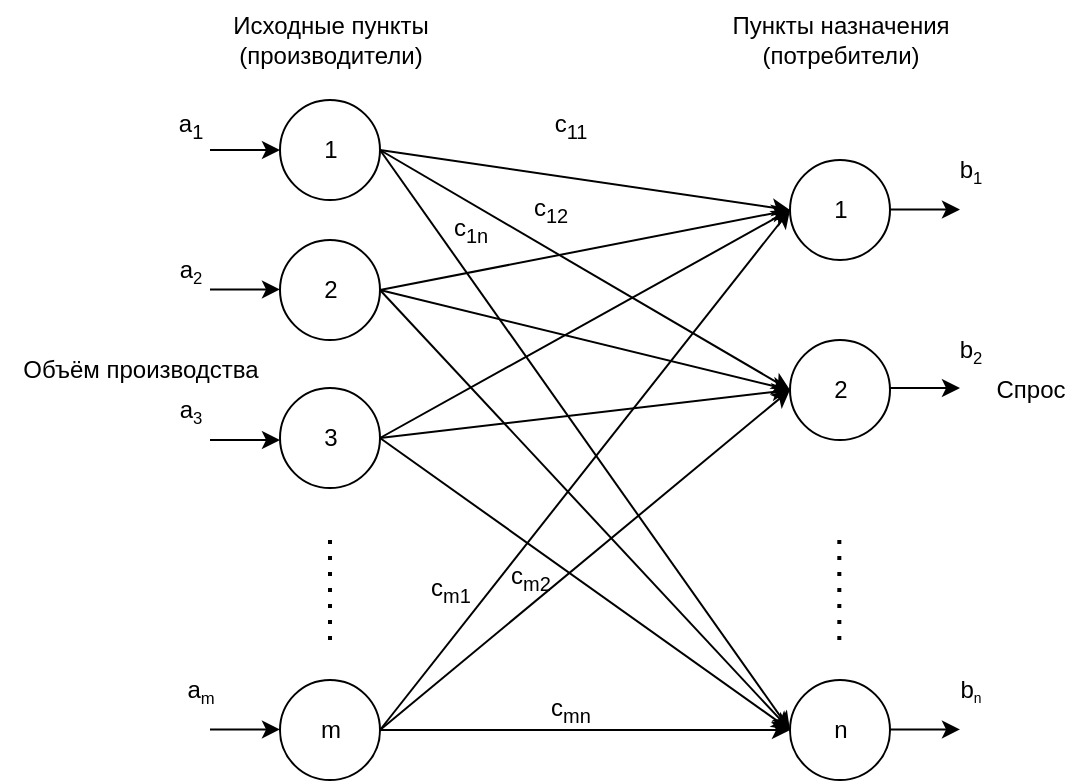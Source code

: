 <mxfile version="25.0.3">
  <diagram name="Страница — 1" id="2kTKl8VSh-JuEA93RFjC">
    <mxGraphModel dx="1233" dy="752" grid="1" gridSize="10" guides="1" tooltips="1" connect="1" arrows="1" fold="1" page="1" pageScale="1" pageWidth="1169" pageHeight="827" math="0" shadow="0">
      <root>
        <mxCell id="0" />
        <mxCell id="1" parent="0" />
        <mxCell id="vYSny2LerAcYpcA88qCh-3" value="" style="ellipse;whiteSpace=wrap;html=1;aspect=fixed;" parent="1" vertex="1">
          <mxGeometry x="295" y="190" width="50" height="50" as="geometry" />
        </mxCell>
        <mxCell id="vYSny2LerAcYpcA88qCh-4" value="" style="ellipse;whiteSpace=wrap;html=1;aspect=fixed;" parent="1" vertex="1">
          <mxGeometry x="295" y="260" width="50" height="50" as="geometry" />
        </mxCell>
        <mxCell id="vYSny2LerAcYpcA88qCh-5" value="" style="ellipse;whiteSpace=wrap;html=1;aspect=fixed;" parent="1" vertex="1">
          <mxGeometry x="295" y="334" width="50" height="50" as="geometry" />
        </mxCell>
        <mxCell id="vYSny2LerAcYpcA88qCh-7" value="" style="ellipse;whiteSpace=wrap;html=1;aspect=fixed;" parent="1" vertex="1">
          <mxGeometry x="550" y="220" width="50" height="50" as="geometry" />
        </mxCell>
        <mxCell id="vYSny2LerAcYpcA88qCh-10" value="" style="endArrow=none;dashed=1;html=1;dashPattern=1 3;strokeWidth=2;rounded=0;" parent="1" edge="1">
          <mxGeometry width="50" height="50" relative="1" as="geometry">
            <mxPoint x="320" y="460" as="sourcePoint" />
            <mxPoint x="320" y="410" as="targetPoint" />
          </mxGeometry>
        </mxCell>
        <mxCell id="vYSny2LerAcYpcA88qCh-11" value="" style="ellipse;whiteSpace=wrap;html=1;aspect=fixed;" parent="1" vertex="1">
          <mxGeometry x="295" y="480" width="50" height="50" as="geometry" />
        </mxCell>
        <mxCell id="vYSny2LerAcYpcA88qCh-12" value="" style="ellipse;whiteSpace=wrap;html=1;aspect=fixed;" parent="1" vertex="1">
          <mxGeometry x="550" y="480" width="50" height="50" as="geometry" />
        </mxCell>
        <mxCell id="vYSny2LerAcYpcA88qCh-13" value="" style="endArrow=none;dashed=1;html=1;dashPattern=1 3;strokeWidth=2;rounded=0;" parent="1" edge="1">
          <mxGeometry width="50" height="50" relative="1" as="geometry">
            <mxPoint x="574.66" y="460" as="sourcePoint" />
            <mxPoint x="574.66" y="410" as="targetPoint" />
          </mxGeometry>
        </mxCell>
        <mxCell id="vYSny2LerAcYpcA88qCh-15" value="" style="ellipse;whiteSpace=wrap;html=1;aspect=fixed;" parent="1" vertex="1">
          <mxGeometry x="550" y="310" width="50" height="50" as="geometry" />
        </mxCell>
        <mxCell id="vYSny2LerAcYpcA88qCh-16" value="" style="endArrow=classic;html=1;rounded=0;exitX=1;exitY=0.5;exitDx=0;exitDy=0;entryX=0;entryY=0.5;entryDx=0;entryDy=0;" parent="1" source="vYSny2LerAcYpcA88qCh-3" target="vYSny2LerAcYpcA88qCh-7" edge="1">
          <mxGeometry width="50" height="50" relative="1" as="geometry">
            <mxPoint x="450" y="430" as="sourcePoint" />
            <mxPoint x="500" y="380" as="targetPoint" />
          </mxGeometry>
        </mxCell>
        <mxCell id="vYSny2LerAcYpcA88qCh-17" value="" style="endArrow=classic;html=1;rounded=0;entryX=0;entryY=0.5;entryDx=0;entryDy=0;" parent="1" target="vYSny2LerAcYpcA88qCh-7" edge="1">
          <mxGeometry width="50" height="50" relative="1" as="geometry">
            <mxPoint x="345" y="285" as="sourcePoint" />
            <mxPoint x="560" y="255" as="targetPoint" />
          </mxGeometry>
        </mxCell>
        <mxCell id="vYSny2LerAcYpcA88qCh-18" value="" style="endArrow=classic;html=1;rounded=0;exitX=1;exitY=0.5;exitDx=0;exitDy=0;entryX=0;entryY=0.5;entryDx=0;entryDy=0;" parent="1" source="vYSny2LerAcYpcA88qCh-5" target="vYSny2LerAcYpcA88qCh-7" edge="1">
          <mxGeometry width="50" height="50" relative="1" as="geometry">
            <mxPoint x="365" y="235" as="sourcePoint" />
            <mxPoint x="570" y="265" as="targetPoint" />
          </mxGeometry>
        </mxCell>
        <mxCell id="vYSny2LerAcYpcA88qCh-19" value="" style="endArrow=classic;html=1;rounded=0;exitX=1;exitY=0.5;exitDx=0;exitDy=0;entryX=0;entryY=0.5;entryDx=0;entryDy=0;" parent="1" source="vYSny2LerAcYpcA88qCh-11" target="vYSny2LerAcYpcA88qCh-7" edge="1">
          <mxGeometry width="50" height="50" relative="1" as="geometry">
            <mxPoint x="375" y="245" as="sourcePoint" />
            <mxPoint x="580" y="275" as="targetPoint" />
          </mxGeometry>
        </mxCell>
        <mxCell id="vYSny2LerAcYpcA88qCh-21" value="" style="endArrow=classic;html=1;rounded=0;exitX=1;exitY=0.5;exitDx=0;exitDy=0;entryX=0;entryY=0.5;entryDx=0;entryDy=0;" parent="1" source="vYSny2LerAcYpcA88qCh-4" target="vYSny2LerAcYpcA88qCh-15" edge="1">
          <mxGeometry width="50" height="50" relative="1" as="geometry">
            <mxPoint x="355" y="225" as="sourcePoint" />
            <mxPoint x="560" y="255" as="targetPoint" />
          </mxGeometry>
        </mxCell>
        <mxCell id="vYSny2LerAcYpcA88qCh-22" value="" style="endArrow=classic;html=1;rounded=0;exitX=1;exitY=0.5;exitDx=0;exitDy=0;entryX=0;entryY=0.5;entryDx=0;entryDy=0;" parent="1" source="vYSny2LerAcYpcA88qCh-3" target="vYSny2LerAcYpcA88qCh-15" edge="1">
          <mxGeometry width="50" height="50" relative="1" as="geometry">
            <mxPoint x="355" y="295" as="sourcePoint" />
            <mxPoint x="560" y="255" as="targetPoint" />
          </mxGeometry>
        </mxCell>
        <mxCell id="vYSny2LerAcYpcA88qCh-23" value="" style="endArrow=classic;html=1;rounded=0;exitX=1;exitY=0.5;exitDx=0;exitDy=0;entryX=0;entryY=0.5;entryDx=0;entryDy=0;" parent="1" source="vYSny2LerAcYpcA88qCh-5" target="vYSny2LerAcYpcA88qCh-15" edge="1">
          <mxGeometry width="50" height="50" relative="1" as="geometry">
            <mxPoint x="355" y="369" as="sourcePoint" />
            <mxPoint x="560" y="255" as="targetPoint" />
          </mxGeometry>
        </mxCell>
        <mxCell id="vYSny2LerAcYpcA88qCh-24" value="" style="endArrow=classic;html=1;rounded=0;exitX=1;exitY=0.5;exitDx=0;exitDy=0;entryX=0;entryY=0.5;entryDx=0;entryDy=0;" parent="1" source="vYSny2LerAcYpcA88qCh-11" target="vYSny2LerAcYpcA88qCh-15" edge="1">
          <mxGeometry width="50" height="50" relative="1" as="geometry">
            <mxPoint x="355" y="515" as="sourcePoint" />
            <mxPoint x="560" y="255" as="targetPoint" />
          </mxGeometry>
        </mxCell>
        <mxCell id="vYSny2LerAcYpcA88qCh-25" value="" style="endArrow=classic;html=1;rounded=0;exitX=1;exitY=0.5;exitDx=0;exitDy=0;entryX=0;entryY=0.5;entryDx=0;entryDy=0;" parent="1" source="vYSny2LerAcYpcA88qCh-4" target="vYSny2LerAcYpcA88qCh-12" edge="1">
          <mxGeometry width="50" height="50" relative="1" as="geometry">
            <mxPoint x="355" y="295" as="sourcePoint" />
            <mxPoint x="560" y="345" as="targetPoint" />
          </mxGeometry>
        </mxCell>
        <mxCell id="vYSny2LerAcYpcA88qCh-26" value="" style="endArrow=classic;html=1;rounded=0;exitX=1;exitY=0.5;exitDx=0;exitDy=0;entryX=0;entryY=0.5;entryDx=0;entryDy=0;" parent="1" source="vYSny2LerAcYpcA88qCh-3" target="vYSny2LerAcYpcA88qCh-12" edge="1">
          <mxGeometry width="50" height="50" relative="1" as="geometry">
            <mxPoint x="355" y="225" as="sourcePoint" />
            <mxPoint x="560" y="345" as="targetPoint" />
          </mxGeometry>
        </mxCell>
        <mxCell id="vYSny2LerAcYpcA88qCh-27" value="" style="endArrow=classic;html=1;rounded=0;exitX=1;exitY=0.5;exitDx=0;exitDy=0;entryX=0;entryY=0.5;entryDx=0;entryDy=0;" parent="1" source="vYSny2LerAcYpcA88qCh-5" target="vYSny2LerAcYpcA88qCh-12" edge="1">
          <mxGeometry width="50" height="50" relative="1" as="geometry">
            <mxPoint x="355" y="369" as="sourcePoint" />
            <mxPoint x="560" y="345" as="targetPoint" />
          </mxGeometry>
        </mxCell>
        <mxCell id="vYSny2LerAcYpcA88qCh-28" value="" style="endArrow=classic;html=1;rounded=0;exitX=1;exitY=0.5;exitDx=0;exitDy=0;entryX=0;entryY=0.5;entryDx=0;entryDy=0;" parent="1" source="vYSny2LerAcYpcA88qCh-11" target="vYSny2LerAcYpcA88qCh-12" edge="1">
          <mxGeometry width="50" height="50" relative="1" as="geometry">
            <mxPoint x="355" y="515" as="sourcePoint" />
            <mxPoint x="560" y="345" as="targetPoint" />
          </mxGeometry>
        </mxCell>
        <mxCell id="p7_cZ7I1jD_APD1XZmCC-1" value="1" style="text;html=1;align=center;verticalAlign=middle;resizable=0;points=[];autosize=1;strokeColor=none;fillColor=none;" vertex="1" parent="1">
          <mxGeometry x="305" y="200" width="30" height="30" as="geometry" />
        </mxCell>
        <mxCell id="p7_cZ7I1jD_APD1XZmCC-3" value="1" style="text;html=1;align=center;verticalAlign=middle;resizable=0;points=[];autosize=1;strokeColor=none;fillColor=none;" vertex="1" parent="1">
          <mxGeometry x="560" y="230" width="30" height="30" as="geometry" />
        </mxCell>
        <mxCell id="p7_cZ7I1jD_APD1XZmCC-4" value="2" style="text;html=1;align=center;verticalAlign=middle;resizable=0;points=[];autosize=1;strokeColor=none;fillColor=none;" vertex="1" parent="1">
          <mxGeometry x="305" y="270" width="30" height="30" as="geometry" />
        </mxCell>
        <mxCell id="p7_cZ7I1jD_APD1XZmCC-5" value="3" style="text;html=1;align=center;verticalAlign=middle;resizable=0;points=[];autosize=1;strokeColor=none;fillColor=none;" vertex="1" parent="1">
          <mxGeometry x="305" y="344" width="30" height="30" as="geometry" />
        </mxCell>
        <mxCell id="p7_cZ7I1jD_APD1XZmCC-6" value="m" style="text;html=1;align=center;verticalAlign=middle;resizable=0;points=[];autosize=1;strokeColor=none;fillColor=none;" vertex="1" parent="1">
          <mxGeometry x="305" y="490" width="30" height="30" as="geometry" />
        </mxCell>
        <mxCell id="p7_cZ7I1jD_APD1XZmCC-8" value="2" style="text;html=1;align=center;verticalAlign=middle;resizable=0;points=[];autosize=1;strokeColor=none;fillColor=none;" vertex="1" parent="1">
          <mxGeometry x="560" y="320" width="30" height="30" as="geometry" />
        </mxCell>
        <mxCell id="p7_cZ7I1jD_APD1XZmCC-9" value="n" style="text;html=1;align=center;verticalAlign=middle;resizable=0;points=[];autosize=1;strokeColor=none;fillColor=none;" vertex="1" parent="1">
          <mxGeometry x="560" y="490" width="30" height="30" as="geometry" />
        </mxCell>
        <mxCell id="p7_cZ7I1jD_APD1XZmCC-10" value="Исходные пункты&lt;div&gt;(производители)&lt;/div&gt;" style="text;html=1;align=center;verticalAlign=middle;resizable=0;points=[];autosize=1;strokeColor=none;fillColor=none;" vertex="1" parent="1">
          <mxGeometry x="260" y="140" width="120" height="40" as="geometry" />
        </mxCell>
        <mxCell id="p7_cZ7I1jD_APD1XZmCC-11" value="Пункты назначения&lt;div&gt;(потребители)&lt;/div&gt;" style="text;html=1;align=center;verticalAlign=middle;resizable=0;points=[];autosize=1;strokeColor=none;fillColor=none;" vertex="1" parent="1">
          <mxGeometry x="510" y="140" width="130" height="40" as="geometry" />
        </mxCell>
        <mxCell id="p7_cZ7I1jD_APD1XZmCC-13" value="" style="endArrow=classic;html=1;rounded=0;entryX=0;entryY=0.5;entryDx=0;entryDy=0;" edge="1" parent="1" target="vYSny2LerAcYpcA88qCh-3">
          <mxGeometry width="50" height="50" relative="1" as="geometry">
            <mxPoint x="260" y="215" as="sourcePoint" />
            <mxPoint x="550" y="340" as="targetPoint" />
          </mxGeometry>
        </mxCell>
        <mxCell id="p7_cZ7I1jD_APD1XZmCC-14" value="" style="endArrow=classic;html=1;rounded=0;entryX=0;entryY=0.5;entryDx=0;entryDy=0;" edge="1" parent="1">
          <mxGeometry width="50" height="50" relative="1" as="geometry">
            <mxPoint x="260" y="284.72" as="sourcePoint" />
            <mxPoint x="295" y="284.72" as="targetPoint" />
          </mxGeometry>
        </mxCell>
        <mxCell id="p7_cZ7I1jD_APD1XZmCC-15" value="" style="endArrow=classic;html=1;rounded=0;entryX=0;entryY=0.5;entryDx=0;entryDy=0;" edge="1" parent="1">
          <mxGeometry width="50" height="50" relative="1" as="geometry">
            <mxPoint x="260" y="360" as="sourcePoint" />
            <mxPoint x="295" y="360" as="targetPoint" />
          </mxGeometry>
        </mxCell>
        <mxCell id="p7_cZ7I1jD_APD1XZmCC-16" value="" style="endArrow=classic;html=1;rounded=0;entryX=0;entryY=0.5;entryDx=0;entryDy=0;" edge="1" parent="1">
          <mxGeometry width="50" height="50" relative="1" as="geometry">
            <mxPoint x="260" y="504.72" as="sourcePoint" />
            <mxPoint x="295" y="504.72" as="targetPoint" />
          </mxGeometry>
        </mxCell>
        <mxCell id="p7_cZ7I1jD_APD1XZmCC-17" value="" style="endArrow=classic;html=1;rounded=0;entryX=0;entryY=0.5;entryDx=0;entryDy=0;" edge="1" parent="1">
          <mxGeometry width="50" height="50" relative="1" as="geometry">
            <mxPoint x="600" y="504.72" as="sourcePoint" />
            <mxPoint x="635" y="504.72" as="targetPoint" />
          </mxGeometry>
        </mxCell>
        <mxCell id="p7_cZ7I1jD_APD1XZmCC-19" value="" style="endArrow=classic;html=1;rounded=0;entryX=0;entryY=0.5;entryDx=0;entryDy=0;" edge="1" parent="1">
          <mxGeometry width="50" height="50" relative="1" as="geometry">
            <mxPoint x="600" y="334" as="sourcePoint" />
            <mxPoint x="635" y="334" as="targetPoint" />
          </mxGeometry>
        </mxCell>
        <mxCell id="p7_cZ7I1jD_APD1XZmCC-20" value="" style="endArrow=classic;html=1;rounded=0;entryX=0;entryY=0.5;entryDx=0;entryDy=0;" edge="1" parent="1">
          <mxGeometry width="50" height="50" relative="1" as="geometry">
            <mxPoint x="600" y="244.77" as="sourcePoint" />
            <mxPoint x="635" y="244.77" as="targetPoint" />
          </mxGeometry>
        </mxCell>
        <mxCell id="p7_cZ7I1jD_APD1XZmCC-21" value="с&lt;sub&gt;11&lt;/sub&gt;" style="text;html=1;align=center;verticalAlign=middle;resizable=0;points=[];autosize=1;strokeColor=none;fillColor=none;" vertex="1" parent="1">
          <mxGeometry x="420" y="188" width="40" height="30" as="geometry" />
        </mxCell>
        <mxCell id="p7_cZ7I1jD_APD1XZmCC-22" value="с&lt;sub&gt;12&lt;/sub&gt;" style="text;html=1;align=center;verticalAlign=middle;resizable=0;points=[];autosize=1;strokeColor=none;fillColor=none;" vertex="1" parent="1">
          <mxGeometry x="410" y="230" width="40" height="30" as="geometry" />
        </mxCell>
        <mxCell id="p7_cZ7I1jD_APD1XZmCC-25" value="с&lt;sub&gt;1n&lt;/sub&gt;" style="text;html=1;align=center;verticalAlign=middle;resizable=0;points=[];autosize=1;strokeColor=none;fillColor=none;" vertex="1" parent="1">
          <mxGeometry x="370" y="240" width="40" height="30" as="geometry" />
        </mxCell>
        <mxCell id="p7_cZ7I1jD_APD1XZmCC-27" value="b&lt;span style=&quot;font-size: 10px;&quot;&gt;&lt;sub&gt;2&lt;/sub&gt;&lt;/span&gt;" style="text;html=1;align=center;verticalAlign=middle;resizable=0;points=[];autosize=1;strokeColor=none;fillColor=none;" vertex="1" parent="1">
          <mxGeometry x="625" y="300" width="30" height="30" as="geometry" />
        </mxCell>
        <mxCell id="p7_cZ7I1jD_APD1XZmCC-29" value="b&lt;span style=&quot;font-size: 10px;&quot;&gt;&lt;sub&gt;1&lt;/sub&gt;&lt;/span&gt;" style="text;html=1;align=center;verticalAlign=middle;resizable=0;points=[];autosize=1;strokeColor=none;fillColor=none;" vertex="1" parent="1">
          <mxGeometry x="625" y="210" width="30" height="30" as="geometry" />
        </mxCell>
        <mxCell id="p7_cZ7I1jD_APD1XZmCC-30" value="b&lt;span style=&quot;font-size: 8.333px;&quot;&gt;&lt;sub&gt;n&lt;/sub&gt;&lt;/span&gt;" style="text;html=1;align=center;verticalAlign=middle;resizable=0;points=[];autosize=1;strokeColor=none;fillColor=none;" vertex="1" parent="1">
          <mxGeometry x="625" y="470" width="30" height="30" as="geometry" />
        </mxCell>
        <mxCell id="p7_cZ7I1jD_APD1XZmCC-32" value="a&lt;sub&gt;1&lt;/sub&gt;" style="text;html=1;align=center;verticalAlign=middle;resizable=0;points=[];autosize=1;strokeColor=none;fillColor=none;" vertex="1" parent="1">
          <mxGeometry x="230" y="188" width="40" height="30" as="geometry" />
        </mxCell>
        <mxCell id="p7_cZ7I1jD_APD1XZmCC-33" value="a&lt;span style=&quot;font-size: 10px;&quot;&gt;&lt;sub&gt;2&lt;/sub&gt;&lt;/span&gt;" style="text;html=1;align=center;verticalAlign=middle;resizable=0;points=[];autosize=1;strokeColor=none;fillColor=none;" vertex="1" parent="1">
          <mxGeometry x="235" y="260" width="30" height="30" as="geometry" />
        </mxCell>
        <mxCell id="p7_cZ7I1jD_APD1XZmCC-34" value="a&lt;span style=&quot;font-size: 10px;&quot;&gt;&lt;sub&gt;3&lt;/sub&gt;&lt;/span&gt;" style="text;html=1;align=center;verticalAlign=middle;resizable=0;points=[];autosize=1;strokeColor=none;fillColor=none;" vertex="1" parent="1">
          <mxGeometry x="235" y="330" width="30" height="30" as="geometry" />
        </mxCell>
        <mxCell id="p7_cZ7I1jD_APD1XZmCC-35" value="a&lt;span style=&quot;font-size: 10px;&quot;&gt;&lt;sub&gt;m&lt;/sub&gt;&lt;/span&gt;" style="text;html=1;align=center;verticalAlign=middle;resizable=0;points=[];autosize=1;strokeColor=none;fillColor=none;" vertex="1" parent="1">
          <mxGeometry x="235" y="470" width="40" height="30" as="geometry" />
        </mxCell>
        <mxCell id="p7_cZ7I1jD_APD1XZmCC-36" value="с&lt;sub&gt;m1&lt;/sub&gt;" style="text;html=1;align=center;verticalAlign=middle;resizable=0;points=[];autosize=1;strokeColor=none;fillColor=none;" vertex="1" parent="1">
          <mxGeometry x="360" y="420" width="40" height="30" as="geometry" />
        </mxCell>
        <mxCell id="p7_cZ7I1jD_APD1XZmCC-37" value="с&lt;sub&gt;mn&lt;/sub&gt;" style="text;html=1;align=center;verticalAlign=middle;resizable=0;points=[];autosize=1;strokeColor=none;fillColor=none;" vertex="1" parent="1">
          <mxGeometry x="420" y="480" width="40" height="30" as="geometry" />
        </mxCell>
        <mxCell id="p7_cZ7I1jD_APD1XZmCC-38" value="с&lt;sub&gt;m2&lt;/sub&gt;" style="text;html=1;align=center;verticalAlign=middle;resizable=0;points=[];autosize=1;strokeColor=none;fillColor=none;" vertex="1" parent="1">
          <mxGeometry x="400" y="414" width="40" height="30" as="geometry" />
        </mxCell>
        <mxCell id="p7_cZ7I1jD_APD1XZmCC-39" value="Объём производства" style="text;html=1;align=center;verticalAlign=middle;resizable=0;points=[];autosize=1;strokeColor=none;fillColor=none;" vertex="1" parent="1">
          <mxGeometry x="155" y="310" width="140" height="30" as="geometry" />
        </mxCell>
        <mxCell id="p7_cZ7I1jD_APD1XZmCC-40" value="Спрос" style="text;html=1;align=center;verticalAlign=middle;resizable=0;points=[];autosize=1;strokeColor=none;fillColor=none;rotation=0;" vertex="1" parent="1">
          <mxGeometry x="640" y="320" width="60" height="30" as="geometry" />
        </mxCell>
      </root>
    </mxGraphModel>
  </diagram>
</mxfile>
